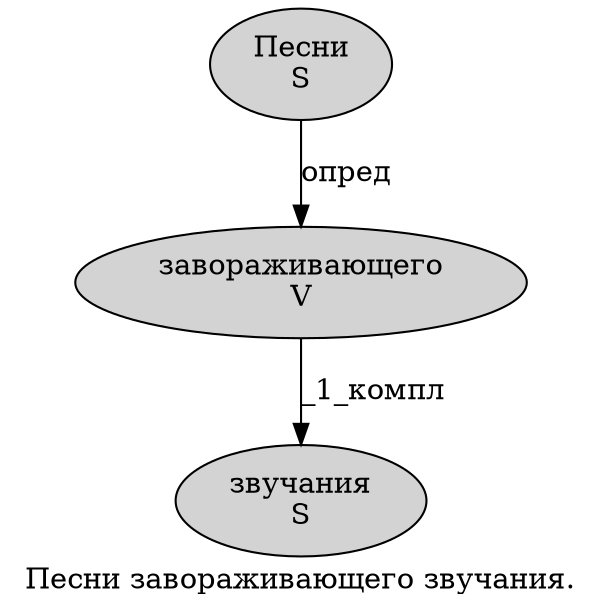 digraph SENTENCE_216 {
	graph [label="Песни завораживающего звучания."]
	node [style=filled]
		0 [label="Песни
S" color="" fillcolor=lightgray penwidth=1 shape=ellipse]
		1 [label="завораживающего
V" color="" fillcolor=lightgray penwidth=1 shape=ellipse]
		2 [label="звучания
S" color="" fillcolor=lightgray penwidth=1 shape=ellipse]
			0 -> 1 [label="опред"]
			1 -> 2 [label="_1_компл"]
}